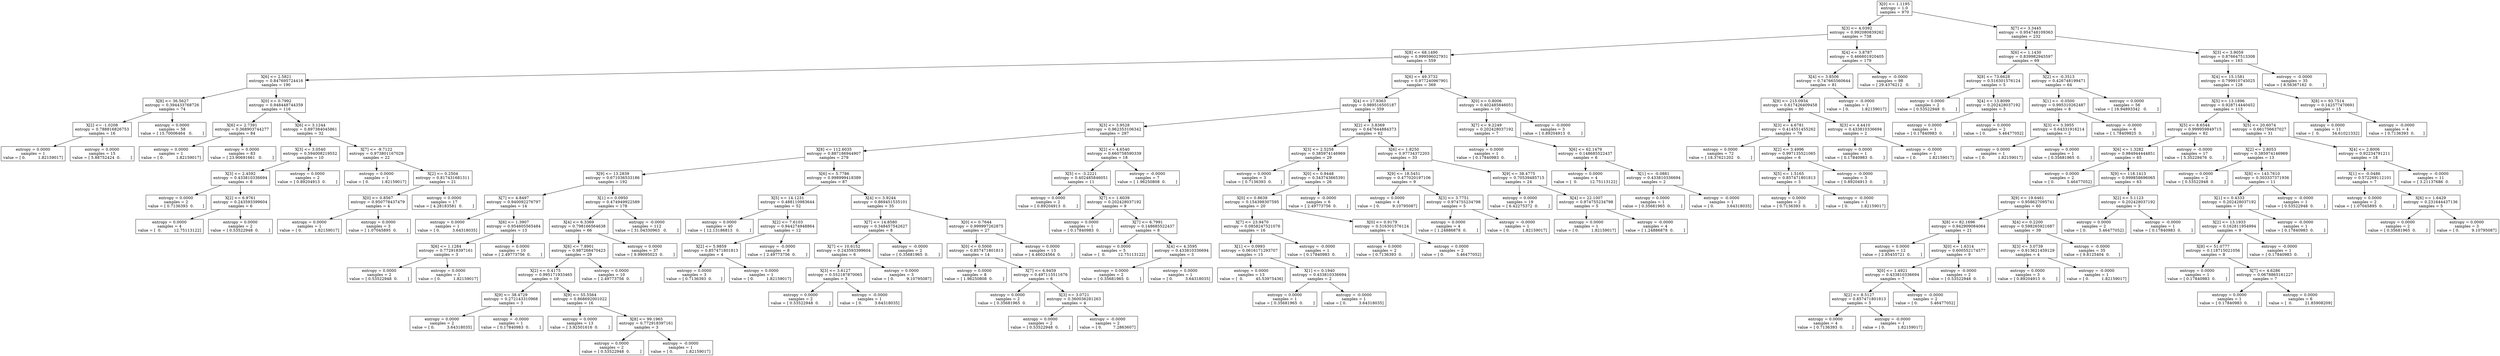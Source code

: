 digraph Tree {
0 [label="X[0] <= 1.1195\nentropy = 1.0\nsamples = 970", shape="box"] ;
1 [label="X[3] <= 4.0392\nentropy = 0.992080839262\nsamples = 738", shape="box"] ;
0 -> 1 ;
2 [label="X[8] <= 68.1490\nentropy = 0.999596027931\nsamples = 559", shape="box"] ;
1 -> 2 ;
3 [label="X[6] <= 2.5821\nentropy = 0.847695724416\nsamples = 190", shape="box"] ;
2 -> 3 ;
4 [label="X[8] <= 36.5627\nentropy = 0.394433768726\nsamples = 74", shape="box"] ;
3 -> 4 ;
5 [label="X[2] <= -1.0208\nentropy = 0.788816826753\nsamples = 16", shape="box"] ;
4 -> 5 ;
6 [label="entropy = 0.0000\nsamples = 1\nvalue = [ 0.          1.82159017]", shape="box"] ;
5 -> 6 ;
7 [label="entropy = 0.0000\nsamples = 15\nvalue = [ 5.88752424  0.        ]", shape="box"] ;
5 -> 7 ;
8 [label="entropy = 0.0000\nsamples = 58\nvalue = [ 15.70006464   0.        ]", shape="box"] ;
4 -> 8 ;
9 [label="X[0] <= 0.7992\nentropy = 0.948448744359\nsamples = 116", shape="box"] ;
3 -> 9 ;
10 [label="X[6] <= 2.7391\nentropy = 0.368903744277\nsamples = 84", shape="box"] ;
9 -> 10 ;
11 [label="entropy = 0.0000\nsamples = 1\nvalue = [ 0.          1.82159017]", shape="box"] ;
10 -> 11 ;
12 [label="entropy = 0.0000\nsamples = 83\nvalue = [ 23.90691661   0.        ]", shape="box"] ;
10 -> 12 ;
13 [label="X[6] <= 3.1244\nentropy = 0.897384045861\nsamples = 32", shape="box"] ;
9 -> 13 ;
14 [label="X[3] <= 3.0540\nentropy = 0.594008219552\nsamples = 10", shape="box"] ;
13 -> 14 ;
15 [label="X[3] <= 2.4592\nentropy = 0.433810336694\nsamples = 8", shape="box"] ;
14 -> 15 ;
16 [label="entropy = 0.0000\nsamples = 2\nvalue = [ 0.7136393  0.       ]", shape="box"] ;
15 -> 16 ;
17 [label="X[2] <= 6.9761\nentropy = 0.243593399604\nsamples = 6", shape="box"] ;
15 -> 17 ;
18 [label="entropy = 0.0000\nsamples = 4\nvalue = [  0.          12.75113122]", shape="box"] ;
17 -> 18 ;
19 [label="entropy = 0.0000\nsamples = 2\nvalue = [ 0.53522948  0.        ]", shape="box"] ;
17 -> 19 ;
20 [label="entropy = 0.0000\nsamples = 2\nvalue = [ 0.89204913  0.        ]", shape="box"] ;
14 -> 20 ;
21 [label="X[7] <= -9.7122\nentropy = 0.973801167029\nsamples = 22", shape="box"] ;
13 -> 21 ;
22 [label="entropy = 0.0000\nsamples = 1\nvalue = [ 0.          1.82159017]", shape="box"] ;
21 -> 22 ;
23 [label="X[2] <= 0.2504\nentropy = 0.817431681311\nsamples = 21", shape="box"] ;
21 -> 23 ;
24 [label="X[0] <= 0.8567\nentropy = 0.950778437479\nsamples = 4", shape="box"] ;
23 -> 24 ;
25 [label="entropy = 0.0000\nsamples = 1\nvalue = [ 0.          1.82159017]", shape="box"] ;
24 -> 25 ;
26 [label="entropy = 0.0000\nsamples = 3\nvalue = [ 1.07045895  0.        ]", shape="box"] ;
24 -> 26 ;
27 [label="entropy = 0.0000\nsamples = 17\nvalue = [ 4.28183581  0.        ]", shape="box"] ;
23 -> 27 ;
28 [label="X[6] <= 49.3732\nentropy = 0.977240967901\nsamples = 369", shape="box"] ;
2 -> 28 ;
29 [label="X[4] <= 17.9363\nentropy = 0.989516505187\nsamples = 359", shape="box"] ;
28 -> 29 ;
30 [label="X[3] <= 3.9528\nentropy = 0.962353106342\nsamples = 297", shape="box"] ;
29 -> 30 ;
31 [label="X[8] <= 112.6035\nentropy = 0.887186944907\nsamples = 279", shape="box"] ;
30 -> 31 ;
32 [label="X[9] <= 13.2839\nentropy = 0.671036533186\nsamples = 192", shape="box"] ;
31 -> 32 ;
33 [label="X[7] <= 4.8497\nentropy = 0.940092276797\nsamples = 14", shape="box"] ;
32 -> 33 ;
34 [label="entropy = 0.0000\nsamples = 1\nvalue = [ 0.          3.64318035]", shape="box"] ;
33 -> 34 ;
35 [label="X[6] <= 1.3907\nentropy = 0.954605565484\nsamples = 13", shape="box"] ;
33 -> 35 ;
36 [label="X[6] <= 1.1284\nentropy = 0.772918397161\nsamples = 3", shape="box"] ;
35 -> 36 ;
37 [label="entropy = 0.0000\nsamples = 2\nvalue = [ 0.53522948  0.        ]", shape="box"] ;
36 -> 37 ;
38 [label="entropy = 0.0000\nsamples = 1\nvalue = [ 0.          1.82159017]", shape="box"] ;
36 -> 38 ;
39 [label="entropy = 0.0000\nsamples = 10\nvalue = [ 2.49773756  0.        ]", shape="box"] ;
35 -> 39 ;
40 [label="X[1] <= 0.0950\nentropy = 0.474949922589\nsamples = 178", shape="box"] ;
32 -> 40 ;
41 [label="X[4] <= 6.3369\nentropy = 0.798166564638\nsamples = 66", shape="box"] ;
40 -> 41 ;
42 [label="X[6] <= 7.8901\nentropy = 0.987268470423\nsamples = 29", shape="box"] ;
41 -> 42 ;
43 [label="X[2] <= 0.4175\nentropy = 0.995171933465\nsamples = 19", shape="box"] ;
42 -> 43 ;
44 [label="X[9] <= 38.4729\nentropy = 0.272143310968\nsamples = 3", shape="box"] ;
43 -> 44 ;
45 [label="entropy = 0.0000\nsamples = 2\nvalue = [ 0.          3.64318035]", shape="box"] ;
44 -> 45 ;
46 [label="entropy = -0.0000\nsamples = 1\nvalue = [ 0.17840983  0.        ]", shape="box"] ;
44 -> 46 ;
47 [label="X[9] <= 55.5564\nentropy = 0.868692001022\nsamples = 16", shape="box"] ;
43 -> 47 ;
48 [label="entropy = 0.0000\nsamples = 13\nvalue = [ 3.92501616  0.        ]", shape="box"] ;
47 -> 48 ;
49 [label="X[8] <= 99.1965\nentropy = 0.772918397161\nsamples = 3", shape="box"] ;
47 -> 49 ;
50 [label="entropy = 0.0000\nsamples = 2\nvalue = [ 0.53522948  0.        ]", shape="box"] ;
49 -> 50 ;
51 [label="entropy = -0.0000\nsamples = 1\nvalue = [ 0.          1.82159017]", shape="box"] ;
49 -> 51 ;
52 [label="entropy = 0.0000\nsamples = 10\nvalue = [ 2.49773756  0.        ]", shape="box"] ;
42 -> 52 ;
53 [label="entropy = 0.0000\nsamples = 37\nvalue = [ 9.99095023  0.        ]", shape="box"] ;
41 -> 53 ;
54 [label="entropy = -0.0000\nsamples = 112\nvalue = [ 31.04330963   0.        ]", shape="box"] ;
40 -> 54 ;
55 [label="X[6] <= 5.7786\nentropy = 0.998999418389\nsamples = 87", shape="box"] ;
31 -> 55 ;
56 [label="X[5] <= 14.1231\nentropy = 0.488110983644\nsamples = 52", shape="box"] ;
55 -> 56 ;
57 [label="entropy = 0.0000\nsamples = 40\nvalue = [ 12.13186813   0.        ]", shape="box"] ;
56 -> 57 ;
58 [label="X[2] <= 7.6103\nentropy = 0.944274948864\nsamples = 12", shape="box"] ;
56 -> 58 ;
59 [label="X[2] <= 5.9859\nentropy = 0.857471801813\nsamples = 4", shape="box"] ;
58 -> 59 ;
60 [label="entropy = 0.0000\nsamples = 3\nvalue = [ 0.7136393  0.       ]", shape="box"] ;
59 -> 60 ;
61 [label="entropy = 0.0000\nsamples = 1\nvalue = [ 0.          1.82159017]", shape="box"] ;
59 -> 61 ;
62 [label="entropy = -0.0000\nsamples = 8\nvalue = [ 2.49773756  0.        ]", shape="box"] ;
58 -> 62 ;
63 [label="X[4] <= 3.9244\nentropy = 0.869451535101\nsamples = 35", shape="box"] ;
55 -> 63 ;
64 [label="X[7] <= 14.8580\nentropy = 0.348457542627\nsamples = 8", shape="box"] ;
63 -> 64 ;
65 [label="X[7] <= 10.6152\nentropy = 0.243593399604\nsamples = 6", shape="box"] ;
64 -> 65 ;
66 [label="X[3] <= 3.6127\nentropy = 0.552187870065\nsamples = 3", shape="box"] ;
65 -> 66 ;
67 [label="entropy = 0.0000\nsamples = 2\nvalue = [ 0.53522948  0.        ]", shape="box"] ;
66 -> 67 ;
68 [label="entropy = -0.0000\nsamples = 1\nvalue = [ 0.          3.64318035]", shape="box"] ;
66 -> 68 ;
69 [label="entropy = 0.0000\nsamples = 3\nvalue = [ 0.          9.10795087]", shape="box"] ;
65 -> 69 ;
70 [label="entropy = -0.0000\nsamples = 2\nvalue = [ 0.35681965  0.        ]", shape="box"] ;
64 -> 70 ;
71 [label="X[0] <= 0.7644\nentropy = 0.999997262875\nsamples = 27", shape="box"] ;
63 -> 71 ;
72 [label="X[0] <= 0.5000\nentropy = 0.857471801813\nsamples = 14", shape="box"] ;
71 -> 72 ;
73 [label="entropy = 0.0000\nsamples = 8\nvalue = [ 1.96250808  0.        ]", shape="box"] ;
72 -> 73 ;
74 [label="X[7] <= 6.9459\nentropy = 0.497115511676\nsamples = 6", shape="box"] ;
72 -> 74 ;
75 [label="entropy = 0.0000\nsamples = 2\nvalue = [ 0.35681965  0.        ]", shape="box"] ;
74 -> 75 ;
76 [label="X[3] <= 3.0721\nentropy = 0.360036281263\nsamples = 4", shape="box"] ;
74 -> 76 ;
77 [label="entropy = 0.0000\nsamples = 2\nvalue = [ 0.53522948  0.        ]", shape="box"] ;
76 -> 77 ;
78 [label="entropy = -0.0000\nsamples = 2\nvalue = [ 0.         7.2863607]", shape="box"] ;
76 -> 78 ;
79 [label="entropy = 0.0000\nsamples = 13\nvalue = [ 4.46024564  0.        ]", shape="box"] ;
71 -> 79 ;
80 [label="X[2] <= 4.6540\nentropy = 0.660758590339\nsamples = 18", shape="box"] ;
30 -> 80 ;
81 [label="X[5] <= -3.2221\nentropy = 0.402485846051\nsamples = 11", shape="box"] ;
80 -> 81 ;
82 [label="entropy = 0.0000\nsamples = 2\nvalue = [ 0.89204913  0.        ]", shape="box"] ;
81 -> 82 ;
83 [label="X[7] <= 1.6039\nentropy = 0.202428037192\nsamples = 9", shape="box"] ;
81 -> 83 ;
84 [label="entropy = 0.0000\nsamples = 1\nvalue = [ 0.17840983  0.        ]", shape="box"] ;
83 -> 84 ;
85 [label="X[7] <= 6.7991\nentropy = 0.148685522437\nsamples = 8", shape="box"] ;
83 -> 85 ;
86 [label="entropy = 0.0000\nsamples = 5\nvalue = [  0.          12.75113122]", shape="box"] ;
85 -> 86 ;
87 [label="X[4] <= 4.3595\nentropy = 0.433810336694\nsamples = 3", shape="box"] ;
85 -> 87 ;
88 [label="entropy = 0.0000\nsamples = 2\nvalue = [ 0.35681965  0.        ]", shape="box"] ;
87 -> 88 ;
89 [label="entropy = 0.0000\nsamples = 1\nvalue = [ 0.          3.64318035]", shape="box"] ;
87 -> 89 ;
90 [label="entropy = -0.0000\nsamples = 7\nvalue = [ 1.96250808  0.        ]", shape="box"] ;
80 -> 90 ;
91 [label="X[2] <= 3.8369\nentropy = 0.647644884373\nsamples = 62", shape="box"] ;
29 -> 91 ;
92 [label="X[3] <= 2.5258\nentropy = 0.385974146969\nsamples = 29", shape="box"] ;
91 -> 92 ;
93 [label="entropy = 0.0000\nsamples = 3\nvalue = [ 0.7136393  0.       ]", shape="box"] ;
92 -> 93 ;
94 [label="X[0] <= 0.9448\nentropy = 0.343743665391\nsamples = 26", shape="box"] ;
92 -> 94 ;
95 [label="X[0] <= 0.8639\nentropy = 0.154398307595\nsamples = 20", shape="box"] ;
94 -> 95 ;
96 [label="X[7] <= 23.9470\nentropy = 0.0858247521076\nsamples = 16", shape="box"] ;
95 -> 96 ;
97 [label="X[1] <= 0.0993\nentropy = 0.0616171293707\nsamples = 15", shape="box"] ;
96 -> 97 ;
98 [label="entropy = 0.0000\nsamples = 13\nvalue = [  0.          45.53975436]", shape="box"] ;
97 -> 98 ;
99 [label="X[1] <= 0.1940\nentropy = 0.433810336694\nsamples = 2", shape="box"] ;
97 -> 99 ;
100 [label="entropy = 0.0000\nsamples = 1\nvalue = [ 0.35681965  0.        ]", shape="box"] ;
99 -> 100 ;
101 [label="entropy = -0.0000\nsamples = 1\nvalue = [ 0.          3.64318035]", shape="box"] ;
99 -> 101 ;
102 [label="entropy = -0.0000\nsamples = 1\nvalue = [ 0.17840983  0.        ]", shape="box"] ;
96 -> 102 ;
103 [label="X[0] <= 0.9179\nentropy = 0.516301576124\nsamples = 4", shape="box"] ;
95 -> 103 ;
104 [label="entropy = 0.0000\nsamples = 2\nvalue = [ 0.7136393  0.       ]", shape="box"] ;
103 -> 104 ;
105 [label="entropy = 0.0000\nsamples = 2\nvalue = [ 0.          5.46477052]", shape="box"] ;
103 -> 105 ;
106 [label="entropy = -0.0000\nsamples = 6\nvalue = [ 2.49773756  0.        ]", shape="box"] ;
94 -> 106 ;
107 [label="X[6] <= 1.8250\nentropy = 0.97734372203\nsamples = 33", shape="box"] ;
91 -> 107 ;
108 [label="X[9] <= 18.5451\nentropy = 0.477020197106\nsamples = 9", shape="box"] ;
107 -> 108 ;
109 [label="entropy = 0.0000\nsamples = 4\nvalue = [ 0.          9.10795087]", shape="box"] ;
108 -> 109 ;
110 [label="X[3] <= 3.7751\nentropy = 0.974755234798\nsamples = 5", shape="box"] ;
108 -> 110 ;
111 [label="entropy = 0.0000\nsamples = 4\nvalue = [ 1.24886878  0.        ]", shape="box"] ;
110 -> 111 ;
112 [label="entropy = -0.0000\nsamples = 1\nvalue = [ 0.          1.82159017]", shape="box"] ;
110 -> 112 ;
113 [label="X[9] <= 38.4775\nentropy = 0.70539485715\nsamples = 24", shape="box"] ;
107 -> 113 ;
114 [label="entropy = 0.0000\nsamples = 19\nvalue = [ 6.42275372  0.        ]", shape="box"] ;
113 -> 114 ;
115 [label="X[4] <= 22.1007\nentropy = 0.974755234798\nsamples = 5", shape="box"] ;
113 -> 115 ;
116 [label="entropy = 0.0000\nsamples = 1\nvalue = [ 0.          1.82159017]", shape="box"] ;
115 -> 116 ;
117 [label="entropy = -0.0000\nsamples = 4\nvalue = [ 1.24886878  0.        ]", shape="box"] ;
115 -> 117 ;
118 [label="X[0] <= 0.8006\nentropy = 0.402485846051\nsamples = 10", shape="box"] ;
28 -> 118 ;
119 [label="X[7] <= 9.2249\nentropy = 0.202428037192\nsamples = 7", shape="box"] ;
118 -> 119 ;
120 [label="entropy = 0.0000\nsamples = 1\nvalue = [ 0.17840983  0.        ]", shape="box"] ;
119 -> 120 ;
121 [label="X[6] <= 62.1479\nentropy = 0.148685522437\nsamples = 6", shape="box"] ;
119 -> 121 ;
122 [label="entropy = 0.0000\nsamples = 4\nvalue = [  0.          12.75113122]", shape="box"] ;
121 -> 122 ;
123 [label="X[1] <= -0.0881\nentropy = 0.433810336694\nsamples = 2", shape="box"] ;
121 -> 123 ;
124 [label="entropy = 0.0000\nsamples = 1\nvalue = [ 0.35681965  0.        ]", shape="box"] ;
123 -> 124 ;
125 [label="entropy = -0.0000\nsamples = 1\nvalue = [ 0.          3.64318035]", shape="box"] ;
123 -> 125 ;
126 [label="entropy = -0.0000\nsamples = 3\nvalue = [ 0.89204913  0.        ]", shape="box"] ;
118 -> 126 ;
127 [label="X[4] <= 3.8787\nentropy = 0.466601920405\nsamples = 179", shape="box"] ;
1 -> 127 ;
128 [label="X[4] <= 3.8506\nentropy = 0.747665560644\nsamples = 81", shape="box"] ;
127 -> 128 ;
129 [label="X[9] <= 215.0934\nentropy = 0.617426409458\nsamples = 80", shape="box"] ;
128 -> 129 ;
130 [label="X[3] <= 4.6781\nentropy = 0.414551455262\nsamples = 78", shape="box"] ;
129 -> 130 ;
131 [label="entropy = 0.0000\nsamples = 72\nvalue = [ 18.37621202   0.        ]", shape="box"] ;
130 -> 131 ;
132 [label="X[2] <= 3.4996\nentropy = 0.997135521065\nsamples = 6", shape="box"] ;
130 -> 132 ;
133 [label="X[5] <= 1.5165\nentropy = 0.857471801813\nsamples = 3", shape="box"] ;
132 -> 133 ;
134 [label="entropy = 0.0000\nsamples = 2\nvalue = [ 0.7136393  0.       ]", shape="box"] ;
133 -> 134 ;
135 [label="entropy = -0.0000\nsamples = 1\nvalue = [ 0.          1.82159017]", shape="box"] ;
133 -> 135 ;
136 [label="entropy = -0.0000\nsamples = 3\nvalue = [ 0.89204913  0.        ]", shape="box"] ;
132 -> 136 ;
137 [label="X[3] <= 4.4410\nentropy = 0.433810336694\nsamples = 2", shape="box"] ;
129 -> 137 ;
138 [label="entropy = 0.0000\nsamples = 1\nvalue = [ 0.17840983  0.        ]", shape="box"] ;
137 -> 138 ;
139 [label="entropy = -0.0000\nsamples = 1\nvalue = [ 0.          1.82159017]", shape="box"] ;
137 -> 139 ;
140 [label="entropy = -0.0000\nsamples = 1\nvalue = [ 0.          1.82159017]", shape="box"] ;
128 -> 140 ;
141 [label="entropy = -0.0000\nsamples = 98\nvalue = [ 29.4376212   0.       ]", shape="box"] ;
127 -> 141 ;
142 [label="X[7] <= 3.3445\nentropy = 0.954748109363\nsamples = 232", shape="box"] ;
0 -> 142 ;
143 [label="X[6] <= 1.1430\nentropy = 0.839982945597\nsamples = 69", shape="box"] ;
142 -> 143 ;
144 [label="X[8] <= 73.6628\nentropy = 0.516301576124\nsamples = 5", shape="box"] ;
143 -> 144 ;
145 [label="entropy = 0.0000\nsamples = 2\nvalue = [ 0.53522948  0.        ]", shape="box"] ;
144 -> 145 ;
146 [label="X[4] <= 13.8099\nentropy = 0.202428037192\nsamples = 3", shape="box"] ;
144 -> 146 ;
147 [label="entropy = 0.0000\nsamples = 1\nvalue = [ 0.17840983  0.        ]", shape="box"] ;
146 -> 147 ;
148 [label="entropy = 0.0000\nsamples = 2\nvalue = [ 0.          5.46477052]", shape="box"] ;
146 -> 148 ;
149 [label="X[2] <= -0.3513\nentropy = 0.426748199471\nsamples = 64", shape="box"] ;
143 -> 149 ;
150 [label="X[1] <= -0.0500\nentropy = 0.995310262487\nsamples = 8", shape="box"] ;
149 -> 150 ;
151 [label="X[3] <= 3.3955\nentropy = 0.64331916214\nsamples = 2", shape="box"] ;
150 -> 151 ;
152 [label="entropy = 0.0000\nsamples = 1\nvalue = [ 0.          1.82159017]", shape="box"] ;
151 -> 152 ;
153 [label="entropy = 0.0000\nsamples = 1\nvalue = [ 0.35681965  0.        ]", shape="box"] ;
151 -> 153 ;
154 [label="entropy = -0.0000\nsamples = 6\nvalue = [ 1.78409825  0.        ]", shape="box"] ;
150 -> 154 ;
155 [label="entropy = 0.0000\nsamples = 56\nvalue = [ 16.94893342   0.        ]", shape="box"] ;
149 -> 155 ;
156 [label="X[3] <= 3.9059\nentropy = 0.876647513308\nsamples = 163", shape="box"] ;
142 -> 156 ;
157 [label="X[4] <= 15.1581\nentropy = 0.799910745025\nsamples = 128", shape="box"] ;
156 -> 157 ;
158 [label="X[5] <= 13.1896\nentropy = 0.928714440452\nsamples = 113", shape="box"] ;
157 -> 158 ;
159 [label="X[5] <= 8.6544\nentropy = 0.999959849715\nsamples = 82", shape="box"] ;
158 -> 159 ;
160 [label="X[6] <= 1.3282\nentropy = 0.984944444851\nsamples = 65", shape="box"] ;
159 -> 160 ;
161 [label="entropy = 0.0000\nsamples = 2\nvalue = [ 0.          5.46477052]", shape="box"] ;
160 -> 161 ;
162 [label="X[9] <= 118.1413\nentropy = 0.999858696065\nsamples = 63", shape="box"] ;
160 -> 162 ;
163 [label="X[9] <= 19.6461\nentropy = 0.958627095741\nsamples = 60", shape="box"] ;
162 -> 163 ;
164 [label="X[8] <= 82.1696\nentropy = 0.942909084064\nsamples = 21", shape="box"] ;
163 -> 164 ;
165 [label="entropy = 0.0000\nsamples = 12\nvalue = [ 2.85455721  0.        ]", shape="box"] ;
164 -> 165 ;
166 [label="X[0] <= 1.6314\nentropy = 0.600552174577\nsamples = 9", shape="box"] ;
164 -> 166 ;
167 [label="X[0] <= 1.4921\nentropy = 0.433810336694\nsamples = 7", shape="box"] ;
166 -> 167 ;
168 [label="X[2] <= 8.5127\nentropy = 0.857471801813\nsamples = 5", shape="box"] ;
167 -> 168 ;
169 [label="entropy = 0.0000\nsamples = 4\nvalue = [ 0.7136393  0.       ]", shape="box"] ;
168 -> 169 ;
170 [label="entropy = -0.0000\nsamples = 1\nvalue = [ 0.          1.82159017]", shape="box"] ;
168 -> 170 ;
171 [label="entropy = -0.0000\nsamples = 2\nvalue = [ 0.          5.46477052]", shape="box"] ;
167 -> 171 ;
172 [label="entropy = -0.0000\nsamples = 2\nvalue = [ 0.53522948  0.        ]", shape="box"] ;
166 -> 172 ;
173 [label="X[4] <= 0.2200\nentropy = 0.598265921687\nsamples = 39", shape="box"] ;
163 -> 173 ;
174 [label="X[3] <= 3.0739\nentropy = 0.913621459129\nsamples = 4", shape="box"] ;
173 -> 174 ;
175 [label="entropy = 0.0000\nsamples = 3\nvalue = [ 0.89204913  0.        ]", shape="box"] ;
174 -> 175 ;
176 [label="entropy = -0.0000\nsamples = 1\nvalue = [ 0.          1.82159017]", shape="box"] ;
174 -> 176 ;
177 [label="entropy = -0.0000\nsamples = 35\nvalue = [ 9.8125404  0.       ]", shape="box"] ;
173 -> 177 ;
178 [label="X[2] <= 5.1123\nentropy = 0.202428037192\nsamples = 3", shape="box"] ;
162 -> 178 ;
179 [label="entropy = 0.0000\nsamples = 2\nvalue = [ 0.          5.46477052]", shape="box"] ;
178 -> 179 ;
180 [label="entropy = -0.0000\nsamples = 1\nvalue = [ 0.17840983  0.        ]", shape="box"] ;
178 -> 180 ;
181 [label="entropy = -0.0000\nsamples = 17\nvalue = [ 5.35229476  0.        ]", shape="box"] ;
159 -> 181 ;
182 [label="X[5] <= 20.6074\nentropy = 0.661756637027\nsamples = 31", shape="box"] ;
158 -> 182 ;
183 [label="X[2] <= 2.8053\nentropy = 0.385974146969\nsamples = 13", shape="box"] ;
182 -> 183 ;
184 [label="entropy = 0.0000\nsamples = 2\nvalue = [ 0.53522948  0.        ]", shape="box"] ;
183 -> 184 ;
185 [label="X[8] <= 143.7610\nentropy = 0.303337371936\nsamples = 11", shape="box"] ;
183 -> 185 ;
186 [label="X[1] <= 0.4333\nentropy = 0.202428037192\nsamples = 10", shape="box"] ;
185 -> 186 ;
187 [label="X[2] <= 13.1933\nentropy = 0.162811954994\nsamples = 9", shape="box"] ;
186 -> 187 ;
188 [label="X[8] <= 51.0777\nentropy = 0.118715021056\nsamples = 8", shape="box"] ;
187 -> 188 ;
189 [label="entropy = 0.0000\nsamples = 1\nvalue = [ 0.17840983  0.        ]", shape="box"] ;
188 -> 189 ;
190 [label="X[7] <= 4.6286\nentropy = 0.0678865161227\nsamples = 7", shape="box"] ;
188 -> 190 ;
191 [label="entropy = 0.0000\nsamples = 1\nvalue = [ 0.17840983  0.        ]", shape="box"] ;
190 -> 191 ;
192 [label="entropy = 0.0000\nsamples = 6\nvalue = [  0.          21.85908209]", shape="box"] ;
190 -> 192 ;
193 [label="entropy = -0.0000\nsamples = 1\nvalue = [ 0.17840983  0.        ]", shape="box"] ;
187 -> 193 ;
194 [label="entropy = -0.0000\nsamples = 1\nvalue = [ 0.17840983  0.        ]", shape="box"] ;
186 -> 194 ;
195 [label="entropy = -0.0000\nsamples = 1\nvalue = [ 0.53522948  0.        ]", shape="box"] ;
185 -> 195 ;
196 [label="X[4] <= 2.8006\nentropy = 0.92234791211\nsamples = 18", shape="box"] ;
182 -> 196 ;
197 [label="X[1] <= -0.0486\nentropy = 0.572269112101\nsamples = 7", shape="box"] ;
196 -> 197 ;
198 [label="entropy = 0.0000\nsamples = 2\nvalue = [ 1.07045895  0.        ]", shape="box"] ;
197 -> 198 ;
199 [label="X[6] <= 1.6429\nentropy = 0.231644437136\nsamples = 5", shape="box"] ;
197 -> 199 ;
200 [label="entropy = 0.0000\nsamples = 2\nvalue = [ 0.35681965  0.        ]", shape="box"] ;
199 -> 200 ;
201 [label="entropy = 0.0000\nsamples = 3\nvalue = [ 0.          9.10795087]", shape="box"] ;
199 -> 201 ;
202 [label="entropy = -0.0000\nsamples = 11\nvalue = [ 3.21137686  0.        ]", shape="box"] ;
196 -> 202 ;
203 [label="X[8] <= 93.7514\nentropy = 0.142577470691\nsamples = 15", shape="box"] ;
157 -> 203 ;
204 [label="entropy = 0.0000\nsamples = 11\nvalue = [  0.          34.61021332]", shape="box"] ;
203 -> 204 ;
205 [label="entropy = -0.0000\nsamples = 4\nvalue = [ 0.7136393  0.       ]", shape="box"] ;
203 -> 205 ;
206 [label="entropy = -0.0000\nsamples = 35\nvalue = [ 8.56367162  0.        ]", shape="box"] ;
156 -> 206 ;
}